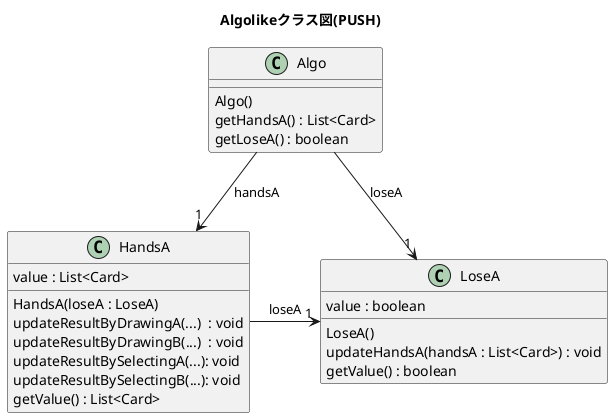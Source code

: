 @startuml
title Algolikeクラス図(PUSH)
class Algo{
    Algo()
    getHandsA() : List<Card> 
    getLoseA() : boolean
}
class HandsA{
    value : List<Card> 
    HandsA(loseA : LoseA)
    updateResultByDrawingA(...)  : void 
    updateResultByDrawingB(...)  : void 
    updateResultBySelectingA(...): void 
    updateResultBySelectingB(...): void 
    getValue() : List<Card> 
}
class LoseA{
    value : boolean 
    LoseA()
    updateHandsA(handsA : List<Card>) : void
    getValue() : boolean
}
Algo -->"1" HandsA :handsA
Algo -->"1" LoseA  :loseA
HandsA ->"1" LoseA : loseA

@enduml